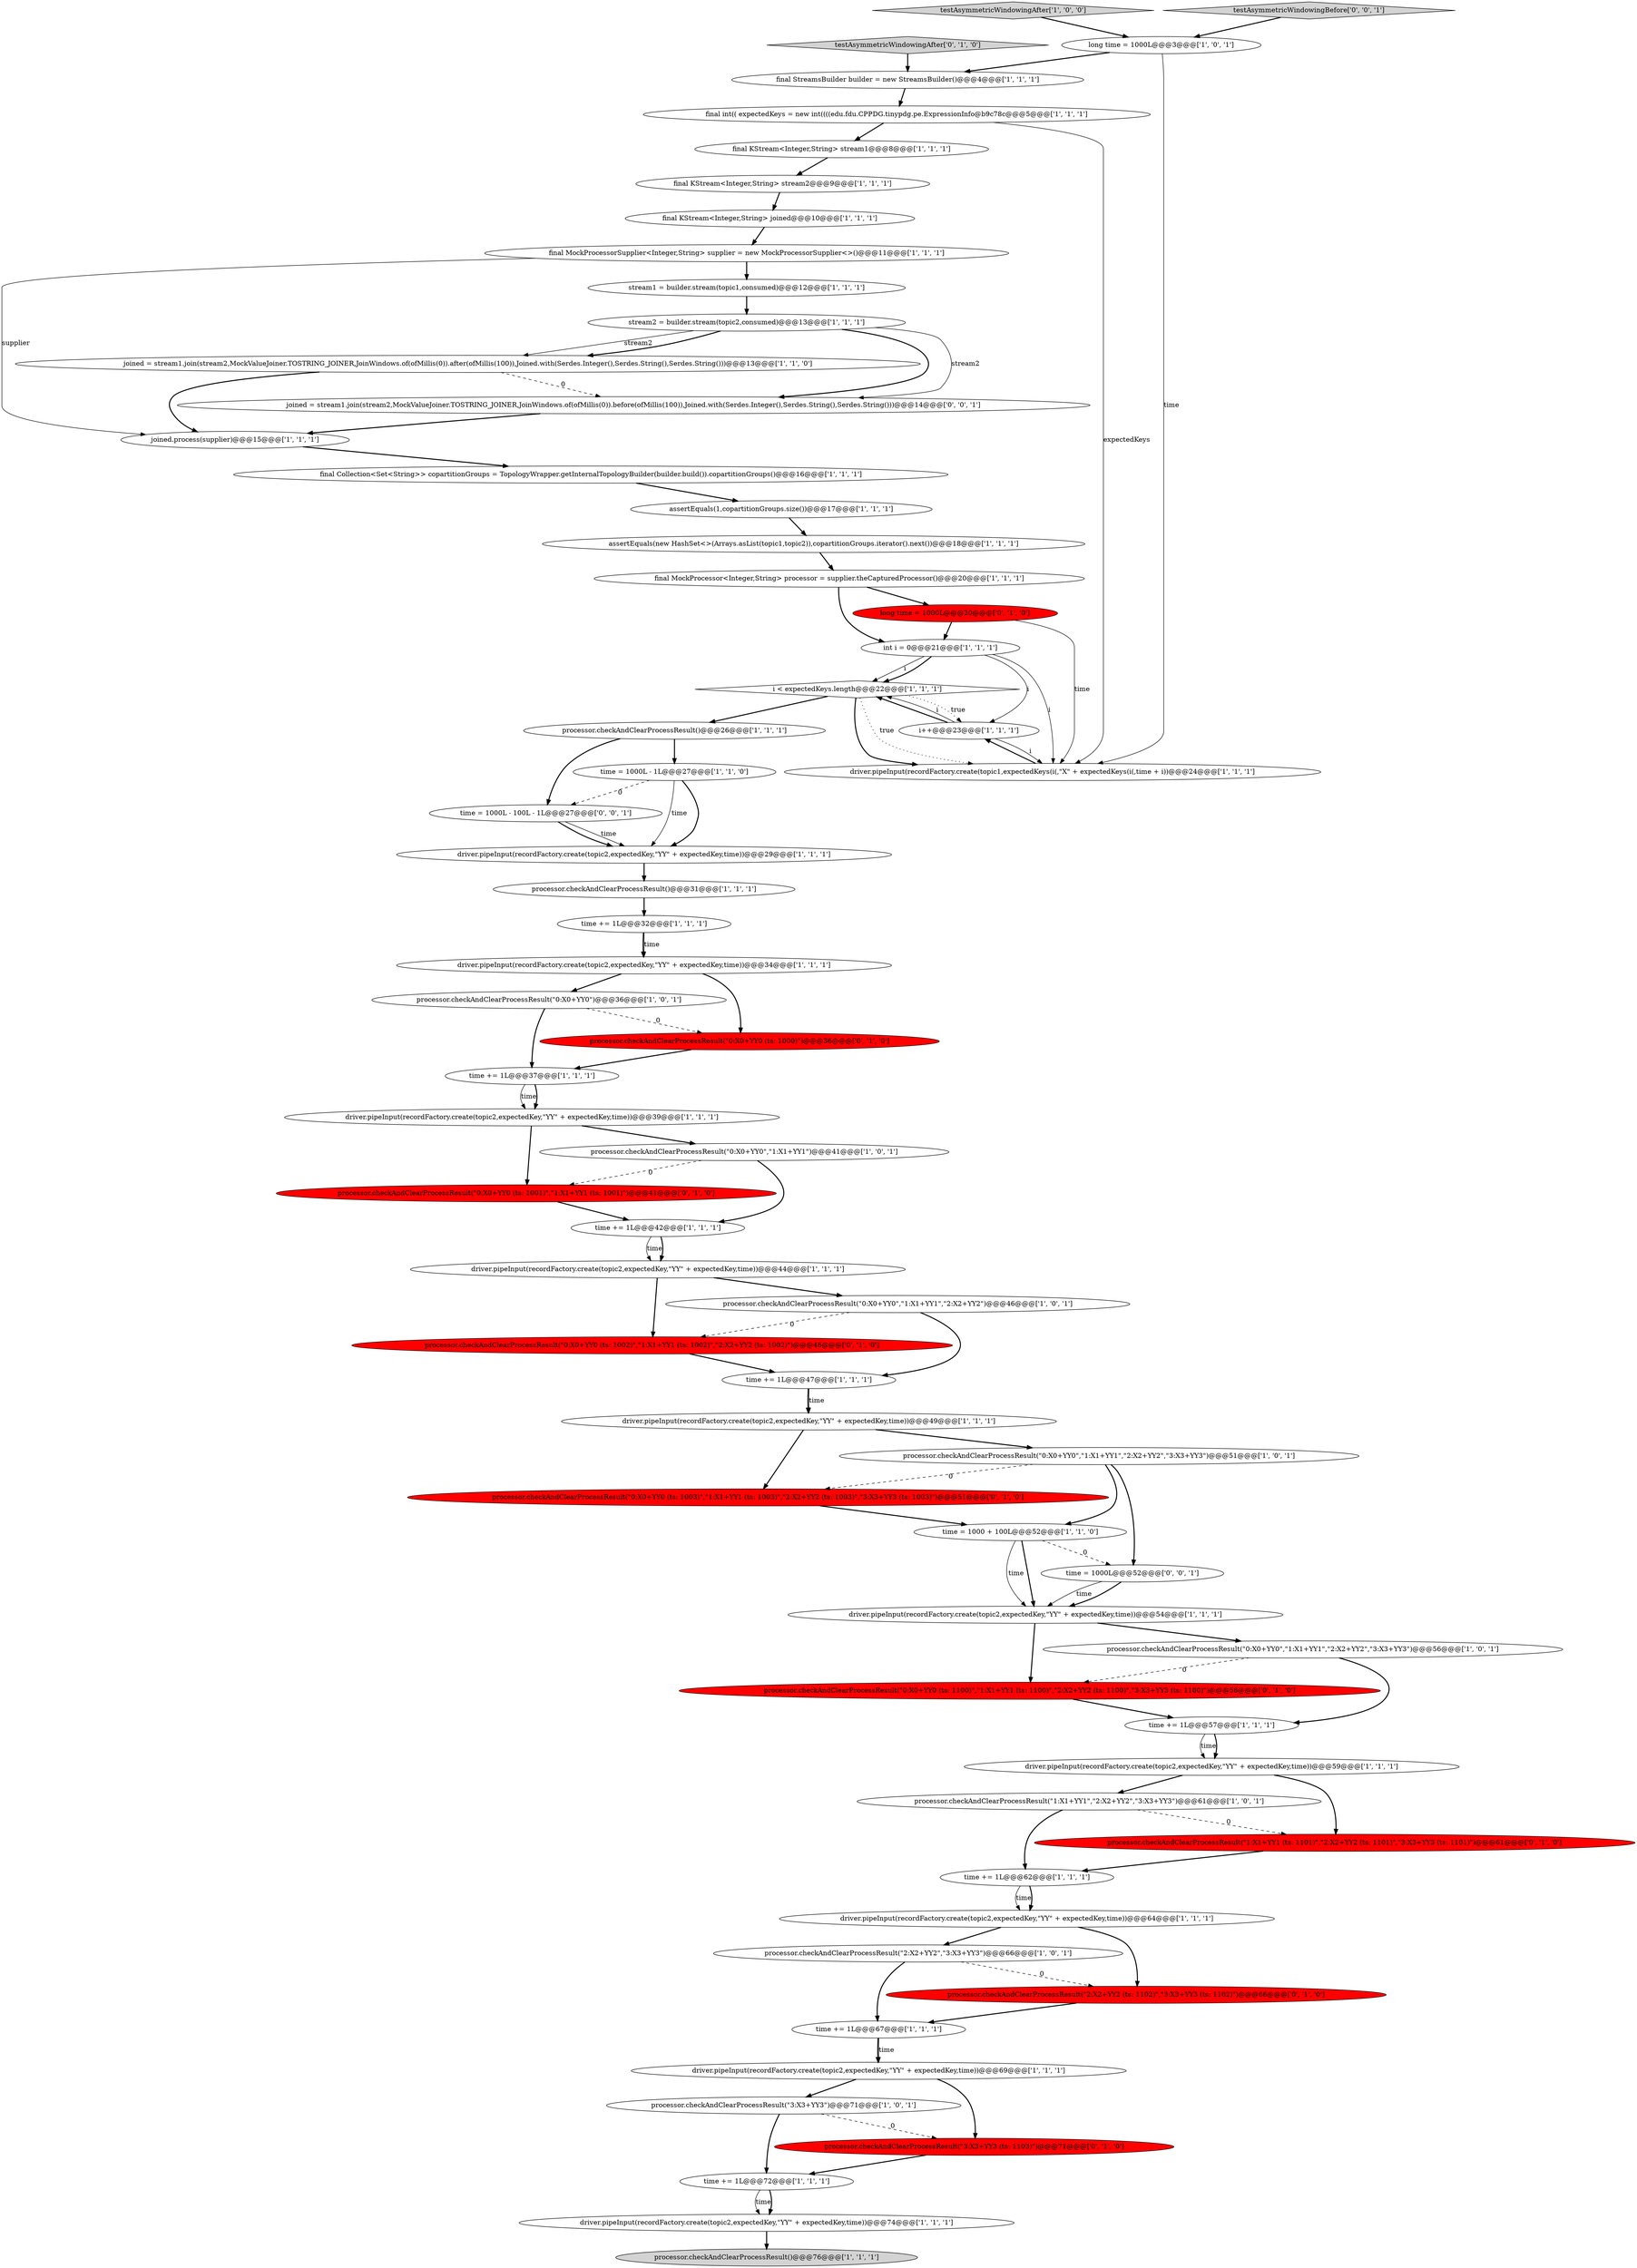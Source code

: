 digraph {
58 [style = filled, label = "processor.checkAndClearProcessResult(\"0:X0+YY0 (ts: 1002)\",\"1:X1+YY1 (ts: 1002)\",\"2:X2+YY2 (ts: 1002)\")@@@46@@@['0', '1', '0']", fillcolor = red, shape = ellipse image = "AAA1AAABBB2BBB"];
27 [style = filled, label = "driver.pipeInput(recordFactory.create(topic2,expectedKey,\"YY\" + expectedKey,time))@@@49@@@['1', '1', '1']", fillcolor = white, shape = ellipse image = "AAA0AAABBB1BBB"];
14 [style = filled, label = "testAsymmetricWindowingAfter['1', '0', '0']", fillcolor = lightgray, shape = diamond image = "AAA0AAABBB1BBB"];
31 [style = filled, label = "final StreamsBuilder builder = new StreamsBuilder()@@@4@@@['1', '1', '1']", fillcolor = white, shape = ellipse image = "AAA0AAABBB1BBB"];
40 [style = filled, label = "driver.pipeInput(recordFactory.create(topic2,expectedKey,\"YY\" + expectedKey,time))@@@64@@@['1', '1', '1']", fillcolor = white, shape = ellipse image = "AAA0AAABBB1BBB"];
11 [style = filled, label = "processor.checkAndClearProcessResult(\"0:X0+YY0\")@@@36@@@['1', '0', '1']", fillcolor = white, shape = ellipse image = "AAA0AAABBB1BBB"];
32 [style = filled, label = "final MockProcessor<Integer,String> processor = supplier.theCapturedProcessor()@@@20@@@['1', '1', '1']", fillcolor = white, shape = ellipse image = "AAA0AAABBB1BBB"];
35 [style = filled, label = "processor.checkAndClearProcessResult()@@@31@@@['1', '1', '1']", fillcolor = white, shape = ellipse image = "AAA0AAABBB1BBB"];
45 [style = filled, label = "driver.pipeInput(recordFactory.create(topic2,expectedKey,\"YY\" + expectedKey,time))@@@44@@@['1', '1', '1']", fillcolor = white, shape = ellipse image = "AAA0AAABBB1BBB"];
18 [style = filled, label = "i < expectedKeys.length@@@22@@@['1', '1', '1']", fillcolor = white, shape = diamond image = "AAA0AAABBB1BBB"];
34 [style = filled, label = "final MockProcessorSupplier<Integer,String> supplier = new MockProcessorSupplier<>()@@@11@@@['1', '1', '1']", fillcolor = white, shape = ellipse image = "AAA0AAABBB1BBB"];
64 [style = filled, label = "joined = stream1.join(stream2,MockValueJoiner.TOSTRING_JOINER,JoinWindows.of(ofMillis(0)).before(ofMillis(100)),Joined.with(Serdes.Integer(),Serdes.String(),Serdes.String()))@@@14@@@['0', '0', '1']", fillcolor = white, shape = ellipse image = "AAA0AAABBB3BBB"];
16 [style = filled, label = "driver.pipeInput(recordFactory.create(topic2,expectedKey,\"YY\" + expectedKey,time))@@@69@@@['1', '1', '1']", fillcolor = white, shape = ellipse image = "AAA0AAABBB1BBB"];
60 [style = filled, label = "processor.checkAndClearProcessResult(\"0:X0+YY0 (ts: 1001)\",\"1:X1+YY1 (ts: 1001)\")@@@41@@@['0', '1', '0']", fillcolor = red, shape = ellipse image = "AAA1AAABBB2BBB"];
9 [style = filled, label = "time += 1L@@@67@@@['1', '1', '1']", fillcolor = white, shape = ellipse image = "AAA0AAABBB1BBB"];
49 [style = filled, label = "int i = 0@@@21@@@['1', '1', '1']", fillcolor = white, shape = ellipse image = "AAA0AAABBB1BBB"];
23 [style = filled, label = "processor.checkAndClearProcessResult(\"3:X3+YY3\")@@@71@@@['1', '0', '1']", fillcolor = white, shape = ellipse image = "AAA0AAABBB1BBB"];
59 [style = filled, label = "processor.checkAndClearProcessResult(\"3:X3+YY3 (ts: 1103)\")@@@71@@@['0', '1', '0']", fillcolor = red, shape = ellipse image = "AAA1AAABBB2BBB"];
5 [style = filled, label = "i++@@@23@@@['1', '1', '1']", fillcolor = white, shape = ellipse image = "AAA0AAABBB1BBB"];
44 [style = filled, label = "driver.pipeInput(recordFactory.create(topic1,expectedKeys(i(,\"X\" + expectedKeys(i(,time + i))@@@24@@@['1', '1', '1']", fillcolor = white, shape = ellipse image = "AAA0AAABBB1BBB"];
12 [style = filled, label = "driver.pipeInput(recordFactory.create(topic2,expectedKey,\"YY\" + expectedKey,time))@@@39@@@['1', '1', '1']", fillcolor = white, shape = ellipse image = "AAA0AAABBB1BBB"];
50 [style = filled, label = "processor.checkAndClearProcessResult()@@@26@@@['1', '1', '1']", fillcolor = white, shape = ellipse image = "AAA0AAABBB1BBB"];
54 [style = filled, label = "processor.checkAndClearProcessResult(\"0:X0+YY0 (ts: 1100)\",\"1:X1+YY1 (ts: 1100)\",\"2:X2+YY2 (ts: 1100)\",\"3:X3+YY3 (ts: 1100)\")@@@56@@@['0', '1', '0']", fillcolor = red, shape = ellipse image = "AAA1AAABBB2BBB"];
26 [style = filled, label = "assertEquals(1,copartitionGroups.size())@@@17@@@['1', '1', '1']", fillcolor = white, shape = ellipse image = "AAA0AAABBB1BBB"];
48 [style = filled, label = "time += 1L@@@42@@@['1', '1', '1']", fillcolor = white, shape = ellipse image = "AAA0AAABBB1BBB"];
21 [style = filled, label = "processor.checkAndClearProcessResult(\"1:X1+YY1\",\"2:X2+YY2\",\"3:X3+YY3\")@@@61@@@['1', '0', '1']", fillcolor = white, shape = ellipse image = "AAA0AAABBB1BBB"];
22 [style = filled, label = "time += 1L@@@62@@@['1', '1', '1']", fillcolor = white, shape = ellipse image = "AAA0AAABBB1BBB"];
56 [style = filled, label = "processor.checkAndClearProcessResult(\"0:X0+YY0 (ts: 1003)\",\"1:X1+YY1 (ts: 1003)\",\"2:X2+YY2 (ts: 1003)\",\"3:X3+YY3 (ts: 1003)\")@@@51@@@['0', '1', '0']", fillcolor = red, shape = ellipse image = "AAA1AAABBB2BBB"];
8 [style = filled, label = "driver.pipeInput(recordFactory.create(topic2,expectedKey,\"YY\" + expectedKey,time))@@@59@@@['1', '1', '1']", fillcolor = white, shape = ellipse image = "AAA0AAABBB1BBB"];
61 [style = filled, label = "testAsymmetricWindowingBefore['0', '0', '1']", fillcolor = lightgray, shape = diamond image = "AAA0AAABBB3BBB"];
37 [style = filled, label = "processor.checkAndClearProcessResult(\"0:X0+YY0\",\"1:X1+YY1\",\"2:X2+YY2\",\"3:X3+YY3\")@@@51@@@['1', '0', '1']", fillcolor = white, shape = ellipse image = "AAA0AAABBB1BBB"];
43 [style = filled, label = "time += 1L@@@47@@@['1', '1', '1']", fillcolor = white, shape = ellipse image = "AAA0AAABBB1BBB"];
47 [style = filled, label = "assertEquals(new HashSet<>(Arrays.asList(topic1,topic2)),copartitionGroups.iterator().next())@@@18@@@['1', '1', '1']", fillcolor = white, shape = ellipse image = "AAA0AAABBB1BBB"];
6 [style = filled, label = "final KStream<Integer,String> joined@@@10@@@['1', '1', '1']", fillcolor = white, shape = ellipse image = "AAA0AAABBB1BBB"];
63 [style = filled, label = "time = 1000L - 100L - 1L@@@27@@@['0', '0', '1']", fillcolor = white, shape = ellipse image = "AAA0AAABBB3BBB"];
20 [style = filled, label = "time += 1L@@@37@@@['1', '1', '1']", fillcolor = white, shape = ellipse image = "AAA0AAABBB1BBB"];
24 [style = filled, label = "processor.checkAndClearProcessResult(\"2:X2+YY2\",\"3:X3+YY3\")@@@66@@@['1', '0', '1']", fillcolor = white, shape = ellipse image = "AAA0AAABBB1BBB"];
33 [style = filled, label = "stream2 = builder.stream(topic2,consumed)@@@13@@@['1', '1', '1']", fillcolor = white, shape = ellipse image = "AAA0AAABBB1BBB"];
2 [style = filled, label = "driver.pipeInput(recordFactory.create(topic2,expectedKey,\"YY\" + expectedKey,time))@@@54@@@['1', '1', '1']", fillcolor = white, shape = ellipse image = "AAA0AAABBB1BBB"];
42 [style = filled, label = "driver.pipeInput(recordFactory.create(topic2,expectedKey,\"YY\" + expectedKey,time))@@@29@@@['1', '1', '1']", fillcolor = white, shape = ellipse image = "AAA0AAABBB1BBB"];
57 [style = filled, label = "processor.checkAndClearProcessResult(\"0:X0+YY0 (ts: 1000)\")@@@36@@@['0', '1', '0']", fillcolor = red, shape = ellipse image = "AAA1AAABBB2BBB"];
46 [style = filled, label = "time = 1000L - 1L@@@27@@@['1', '1', '0']", fillcolor = white, shape = ellipse image = "AAA0AAABBB1BBB"];
29 [style = filled, label = "stream1 = builder.stream(topic1,consumed)@@@12@@@['1', '1', '1']", fillcolor = white, shape = ellipse image = "AAA0AAABBB1BBB"];
62 [style = filled, label = "time = 1000L@@@52@@@['0', '0', '1']", fillcolor = white, shape = ellipse image = "AAA0AAABBB3BBB"];
17 [style = filled, label = "joined.process(supplier)@@@15@@@['1', '1', '1']", fillcolor = white, shape = ellipse image = "AAA0AAABBB1BBB"];
28 [style = filled, label = "final KStream<Integer,String> stream1@@@8@@@['1', '1', '1']", fillcolor = white, shape = ellipse image = "AAA0AAABBB1BBB"];
39 [style = filled, label = "final KStream<Integer,String> stream2@@@9@@@['1', '1', '1']", fillcolor = white, shape = ellipse image = "AAA0AAABBB1BBB"];
41 [style = filled, label = "time += 1L@@@32@@@['1', '1', '1']", fillcolor = white, shape = ellipse image = "AAA0AAABBB1BBB"];
52 [style = filled, label = "testAsymmetricWindowingAfter['0', '1', '0']", fillcolor = lightgray, shape = diamond image = "AAA0AAABBB2BBB"];
1 [style = filled, label = "time = 1000 + 100L@@@52@@@['1', '1', '0']", fillcolor = white, shape = ellipse image = "AAA0AAABBB1BBB"];
19 [style = filled, label = "driver.pipeInput(recordFactory.create(topic2,expectedKey,\"YY\" + expectedKey,time))@@@34@@@['1', '1', '1']", fillcolor = white, shape = ellipse image = "AAA0AAABBB1BBB"];
3 [style = filled, label = "final int(( expectedKeys = new int((((edu.fdu.CPPDG.tinypdg.pe.ExpressionInfo@b9c78c@@@5@@@['1', '1', '1']", fillcolor = white, shape = ellipse image = "AAA0AAABBB1BBB"];
36 [style = filled, label = "processor.checkAndClearProcessResult(\"0:X0+YY0\",\"1:X1+YY1\",\"2:X2+YY2\")@@@46@@@['1', '0', '1']", fillcolor = white, shape = ellipse image = "AAA0AAABBB1BBB"];
38 [style = filled, label = "long time = 1000L@@@3@@@['1', '0', '1']", fillcolor = white, shape = ellipse image = "AAA0AAABBB1BBB"];
10 [style = filled, label = "processor.checkAndClearProcessResult()@@@76@@@['1', '1', '1']", fillcolor = lightgray, shape = ellipse image = "AAA0AAABBB1BBB"];
4 [style = filled, label = "final Collection<Set<String>> copartitionGroups = TopologyWrapper.getInternalTopologyBuilder(builder.build()).copartitionGroups()@@@16@@@['1', '1', '1']", fillcolor = white, shape = ellipse image = "AAA0AAABBB1BBB"];
7 [style = filled, label = "time += 1L@@@72@@@['1', '1', '1']", fillcolor = white, shape = ellipse image = "AAA0AAABBB1BBB"];
15 [style = filled, label = "time += 1L@@@57@@@['1', '1', '1']", fillcolor = white, shape = ellipse image = "AAA0AAABBB1BBB"];
0 [style = filled, label = "driver.pipeInput(recordFactory.create(topic2,expectedKey,\"YY\" + expectedKey,time))@@@74@@@['1', '1', '1']", fillcolor = white, shape = ellipse image = "AAA0AAABBB1BBB"];
13 [style = filled, label = "processor.checkAndClearProcessResult(\"0:X0+YY0\",\"1:X1+YY1\")@@@41@@@['1', '0', '1']", fillcolor = white, shape = ellipse image = "AAA0AAABBB1BBB"];
25 [style = filled, label = "joined = stream1.join(stream2,MockValueJoiner.TOSTRING_JOINER,JoinWindows.of(ofMillis(0)).after(ofMillis(100)),Joined.with(Serdes.Integer(),Serdes.String(),Serdes.String()))@@@13@@@['1', '1', '0']", fillcolor = white, shape = ellipse image = "AAA0AAABBB1BBB"];
30 [style = filled, label = "processor.checkAndClearProcessResult(\"0:X0+YY0\",\"1:X1+YY1\",\"2:X2+YY2\",\"3:X3+YY3\")@@@56@@@['1', '0', '1']", fillcolor = white, shape = ellipse image = "AAA0AAABBB1BBB"];
51 [style = filled, label = "long time = 1000L@@@20@@@['0', '1', '0']", fillcolor = red, shape = ellipse image = "AAA1AAABBB2BBB"];
55 [style = filled, label = "processor.checkAndClearProcessResult(\"2:X2+YY2 (ts: 1102)\",\"3:X3+YY3 (ts: 1102)\")@@@66@@@['0', '1', '0']", fillcolor = red, shape = ellipse image = "AAA1AAABBB2BBB"];
53 [style = filled, label = "processor.checkAndClearProcessResult(\"1:X1+YY1 (ts: 1101)\",\"2:X2+YY2 (ts: 1101)\",\"3:X3+YY3 (ts: 1101)\")@@@61@@@['0', '1', '0']", fillcolor = red, shape = ellipse image = "AAA1AAABBB2BBB"];
41->19 [style = bold, label=""];
56->1 [style = bold, label=""];
35->41 [style = bold, label=""];
40->55 [style = bold, label=""];
15->8 [style = solid, label="time"];
39->6 [style = bold, label=""];
19->11 [style = bold, label=""];
57->20 [style = bold, label=""];
38->31 [style = bold, label=""];
33->25 [style = solid, label="stream2"];
9->16 [style = bold, label=""];
18->44 [style = bold, label=""];
33->25 [style = bold, label=""];
37->62 [style = bold, label=""];
22->40 [style = solid, label="time"];
7->0 [style = solid, label="time"];
40->24 [style = bold, label=""];
62->2 [style = bold, label=""];
50->63 [style = bold, label=""];
8->53 [style = bold, label=""];
48->45 [style = solid, label="time"];
63->42 [style = solid, label="time"];
46->42 [style = bold, label=""];
32->49 [style = bold, label=""];
37->1 [style = bold, label=""];
26->47 [style = bold, label=""];
38->44 [style = solid, label="time"];
62->2 [style = solid, label="time"];
14->38 [style = bold, label=""];
7->0 [style = bold, label=""];
23->59 [style = dashed, label="0"];
24->55 [style = dashed, label="0"];
33->64 [style = solid, label="stream2"];
46->42 [style = solid, label="time"];
60->48 [style = bold, label=""];
27->56 [style = bold, label=""];
61->38 [style = bold, label=""];
18->50 [style = bold, label=""];
19->57 [style = bold, label=""];
21->22 [style = bold, label=""];
43->27 [style = bold, label=""];
49->18 [style = bold, label=""];
43->27 [style = solid, label="time"];
18->5 [style = dotted, label="true"];
23->7 [style = bold, label=""];
31->3 [style = bold, label=""];
20->12 [style = solid, label="time"];
32->51 [style = bold, label=""];
37->56 [style = dashed, label="0"];
12->60 [style = bold, label=""];
49->18 [style = solid, label="i"];
55->9 [style = bold, label=""];
63->42 [style = bold, label=""];
30->15 [style = bold, label=""];
36->43 [style = bold, label=""];
34->29 [style = bold, label=""];
51->44 [style = solid, label="time"];
58->43 [style = bold, label=""];
59->7 [style = bold, label=""];
6->34 [style = bold, label=""];
64->17 [style = bold, label=""];
18->44 [style = dotted, label="true"];
13->60 [style = dashed, label="0"];
28->39 [style = bold, label=""];
3->44 [style = solid, label="expectedKeys"];
45->36 [style = bold, label=""];
13->48 [style = bold, label=""];
5->18 [style = bold, label=""];
16->23 [style = bold, label=""];
54->15 [style = bold, label=""];
25->17 [style = bold, label=""];
34->17 [style = solid, label="supplier"];
45->58 [style = bold, label=""];
12->13 [style = bold, label=""];
3->28 [style = bold, label=""];
27->37 [style = bold, label=""];
47->32 [style = bold, label=""];
16->59 [style = bold, label=""];
5->18 [style = solid, label="i"];
36->58 [style = dashed, label="0"];
2->54 [style = bold, label=""];
46->63 [style = dashed, label="0"];
1->2 [style = bold, label=""];
1->62 [style = dashed, label="0"];
44->5 [style = bold, label=""];
15->8 [style = bold, label=""];
17->4 [style = bold, label=""];
24->9 [style = bold, label=""];
22->40 [style = bold, label=""];
11->57 [style = dashed, label="0"];
11->20 [style = bold, label=""];
5->44 [style = solid, label="i"];
25->64 [style = dashed, label="0"];
50->46 [style = bold, label=""];
4->26 [style = bold, label=""];
51->49 [style = bold, label=""];
53->22 [style = bold, label=""];
9->16 [style = solid, label="time"];
42->35 [style = bold, label=""];
0->10 [style = bold, label=""];
29->33 [style = bold, label=""];
48->45 [style = bold, label=""];
30->54 [style = dashed, label="0"];
41->19 [style = solid, label="time"];
49->5 [style = solid, label="i"];
21->53 [style = dashed, label="0"];
49->44 [style = solid, label="i"];
20->12 [style = bold, label=""];
52->31 [style = bold, label=""];
1->2 [style = solid, label="time"];
8->21 [style = bold, label=""];
2->30 [style = bold, label=""];
33->64 [style = bold, label=""];
}
